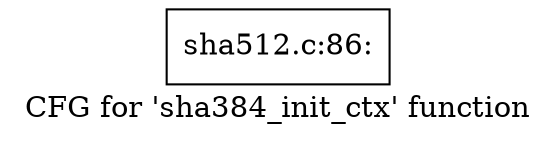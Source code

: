 digraph "CFG for 'sha384_init_ctx' function" {
	label="CFG for 'sha384_init_ctx' function";

	Node0xcd30d60 [shape=record,label="{sha512.c:86:}"];
}
